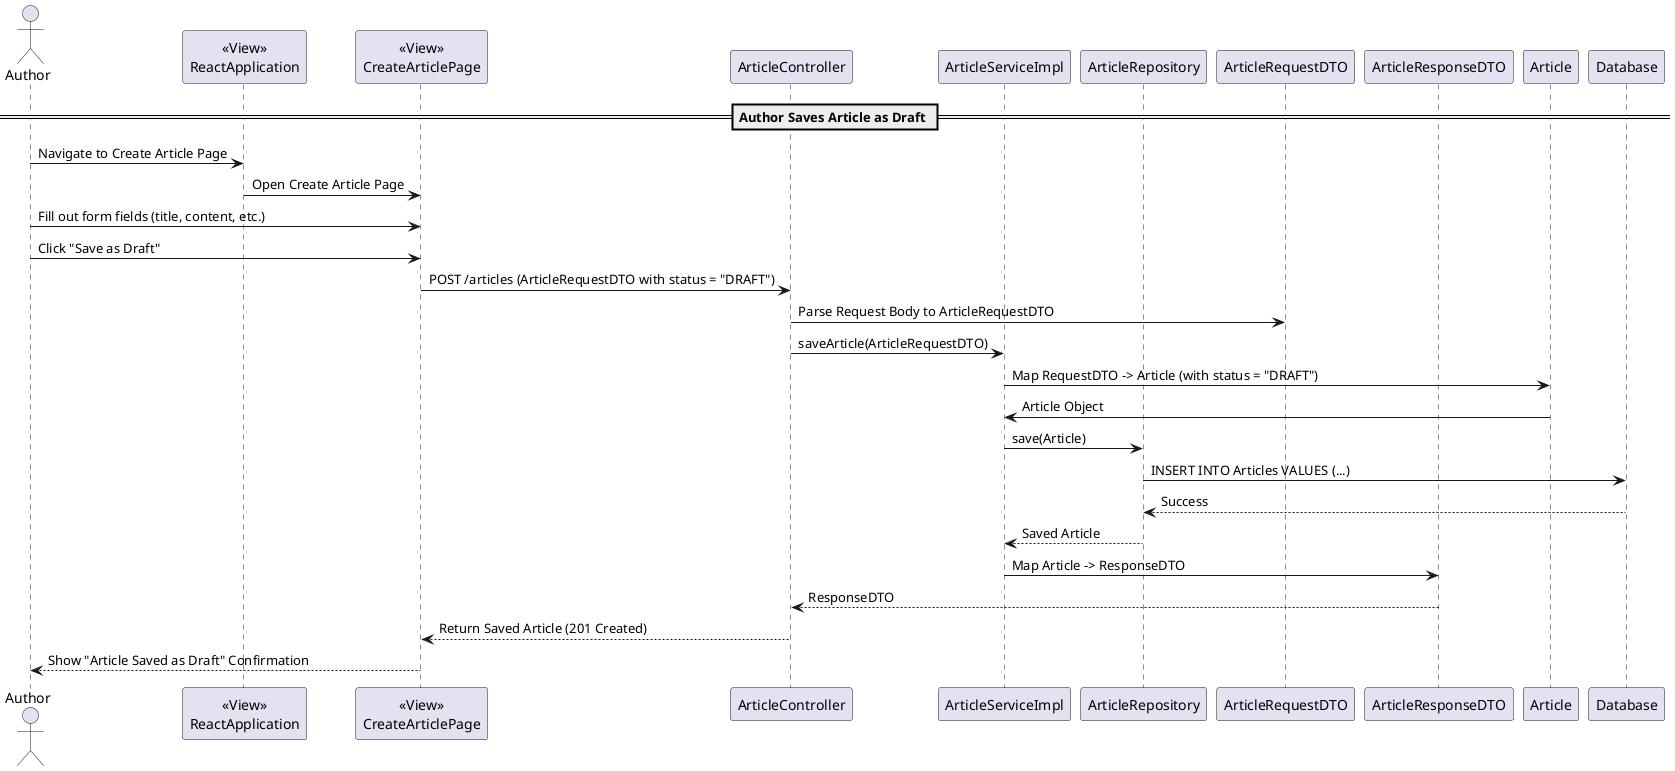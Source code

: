 @startuml
actor Author

participant ReactApplication as "<<View>>\nReactApplication"
participant CreateArticlePage as "<<View>>\nCreateArticlePage"
participant ArticleController as Controller
participant ArticleServiceImpl as ServiceImpl
participant ArticleRepository as Repository
participant ArticleRequestDTO as RequestDTO
participant ArticleResponseDTO as ResponseDTO
participant Article as Article
participant Database as DB

== Author Saves Article as Draft ==
Author -> ReactApplication: Navigate to Create Article Page
ReactApplication -> CreateArticlePage: Open Create Article Page
Author -> CreateArticlePage: Fill out form fields (title, content, etc.)
Author -> CreateArticlePage: Click "Save as Draft"
CreateArticlePage -> Controller: POST /articles (ArticleRequestDTO with status = "DRAFT")

Controller -> RequestDTO: Parse Request Body to ArticleRequestDTO
Controller -> ServiceImpl: saveArticle(ArticleRequestDTO)
ServiceImpl -> Article: Map RequestDTO -> Article (with status = "DRAFT")
Article -> ServiceImpl: Article Object
ServiceImpl -> Repository: save(Article)
Repository -> DB: INSERT INTO Articles VALUES (...)
DB --> Repository: Success
Repository --> ServiceImpl: Saved Article
ServiceImpl -> ResponseDTO: Map Article -> ResponseDTO
ResponseDTO --> Controller: ResponseDTO
Controller --> CreateArticlePage: Return Saved Article (201 Created)
CreateArticlePage --> Author: Show "Article Saved as Draft" Confirmation

@enduml
